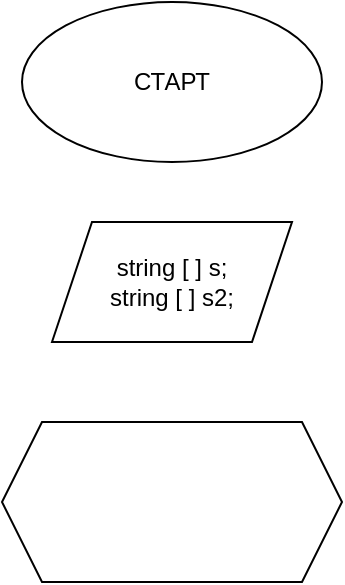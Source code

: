 <mxfile>
    <diagram id="MAKC2NO_1k_ebbK19W-r" name="Страница 1">
        <mxGraphModel dx="931" dy="606" grid="1" gridSize="10" guides="1" tooltips="1" connect="1" arrows="1" fold="1" page="1" pageScale="1" pageWidth="827" pageHeight="1169" math="0" shadow="0">
            <root>
                <mxCell id="0"/>
                <mxCell id="1" parent="0"/>
                <mxCell id="2" value="СТАРТ" style="ellipse;whiteSpace=wrap;html=1;" vertex="1" parent="1">
                    <mxGeometry x="300" y="30" width="150" height="80" as="geometry"/>
                </mxCell>
                <mxCell id="3" value="string [ ] s;&lt;br&gt;string [ ] s2;" style="shape=parallelogram;perimeter=parallelogramPerimeter;whiteSpace=wrap;html=1;fixedSize=1;" vertex="1" parent="1">
                    <mxGeometry x="315" y="140" width="120" height="60" as="geometry"/>
                </mxCell>
                <mxCell id="4" value="" style="shape=hexagon;perimeter=hexagonPerimeter2;whiteSpace=wrap;html=1;fixedSize=1;" vertex="1" parent="1">
                    <mxGeometry x="290" y="240" width="170" height="80" as="geometry"/>
                </mxCell>
            </root>
        </mxGraphModel>
    </diagram>
</mxfile>